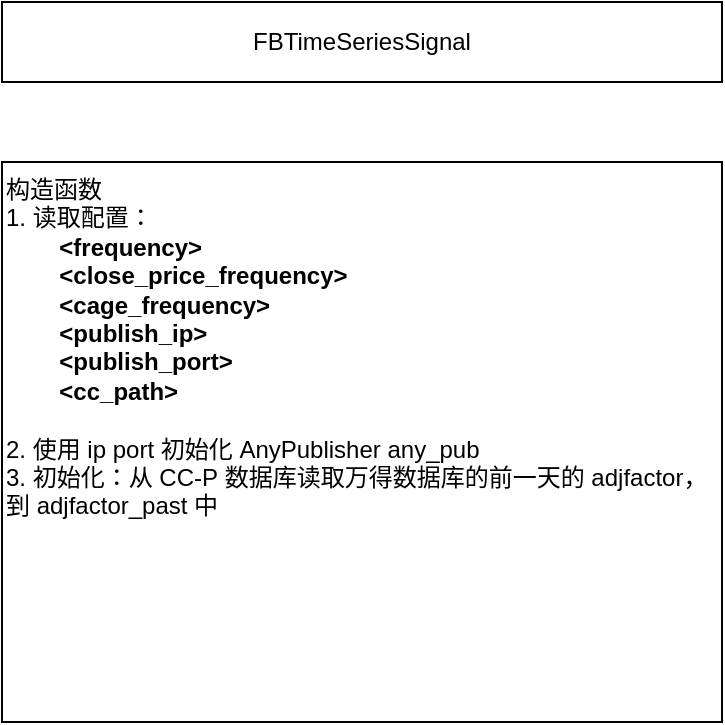 <mxfile version="28.0.6">
  <diagram name="交易信号产生" id="UFX_fcOVn3kRIJLmEuX1">
    <mxGraphModel dx="1368" dy="764" grid="1" gridSize="10" guides="1" tooltips="1" connect="1" arrows="1" fold="1" page="1" pageScale="1" pageWidth="827" pageHeight="1169" math="0" shadow="0">
      <root>
        <mxCell id="0" />
        <mxCell id="1" parent="0" />
        <mxCell id="0HW1WMgGXBD1TG098CHV-1" value="FBTimeSeriesSignal" style="rounded=0;whiteSpace=wrap;html=1;" vertex="1" parent="1">
          <mxGeometry x="40" y="40" width="360" height="40" as="geometry" />
        </mxCell>
        <mxCell id="0HW1WMgGXBD1TG098CHV-2" value="构造函数&lt;div&gt;1.&amp;nbsp;读取配置：&lt;/div&gt;&lt;div&gt;&lt;b&gt;&lt;span style=&quot;white-space: pre;&quot;&gt;&#x9;&lt;/span&gt;&amp;lt;frequency&amp;gt;&amp;nbsp;&lt;/b&gt;&lt;/div&gt;&lt;div&gt;&lt;b&gt;&lt;span style=&quot;white-space: pre;&quot;&gt;&#x9;&lt;/span&gt;&amp;lt;close_price_frequency&amp;gt;&amp;nbsp;&lt;/b&gt;&lt;/div&gt;&lt;div&gt;&lt;b&gt;&lt;span style=&quot;white-space: pre;&quot;&gt;&#x9;&lt;/span&gt;&amp;lt;cage_frequency&amp;gt;&lt;br&gt;&lt;/b&gt;&lt;/div&gt;&lt;div&gt;&lt;b&gt;&lt;span style=&quot;white-space: pre;&quot;&gt;&#x9;&lt;/span&gt;&amp;lt;publish_ip&amp;gt;&lt;br&gt;&lt;/b&gt;&lt;/div&gt;&lt;div&gt;&lt;b&gt;&lt;span style=&quot;white-space: pre;&quot;&gt;&#x9;&lt;/span&gt;&amp;lt;publish_port&amp;gt;&lt;/b&gt;&lt;/div&gt;&lt;div&gt;&lt;b&gt;&lt;span style=&quot;white-space: pre;&quot;&gt;&#x9;&lt;/span&gt;&amp;lt;cc_path&amp;gt;&lt;/b&gt;&lt;br&gt;&lt;/div&gt;&lt;div&gt;&lt;br&gt;&lt;/div&gt;&lt;div&gt;2.&amp;nbsp;使用&amp;nbsp;ip&amp;nbsp;port&amp;nbsp;初始化 AnyPublisher any_pub&lt;/div&gt;&lt;div&gt;3.&amp;nbsp;初始化：从 CC-P&amp;nbsp;数据库读取万得数据库的前一天的 adjfactor，到&amp;nbsp;adjfactor_past&amp;nbsp;中&lt;/div&gt;&lt;div&gt;&lt;br&gt;&lt;/div&gt;&lt;div&gt;&lt;br&gt;&lt;/div&gt;" style="rounded=0;whiteSpace=wrap;html=1;align=left;verticalAlign=top;" vertex="1" parent="1">
          <mxGeometry x="40" y="120" width="360" height="280" as="geometry" />
        </mxCell>
      </root>
    </mxGraphModel>
  </diagram>
</mxfile>
